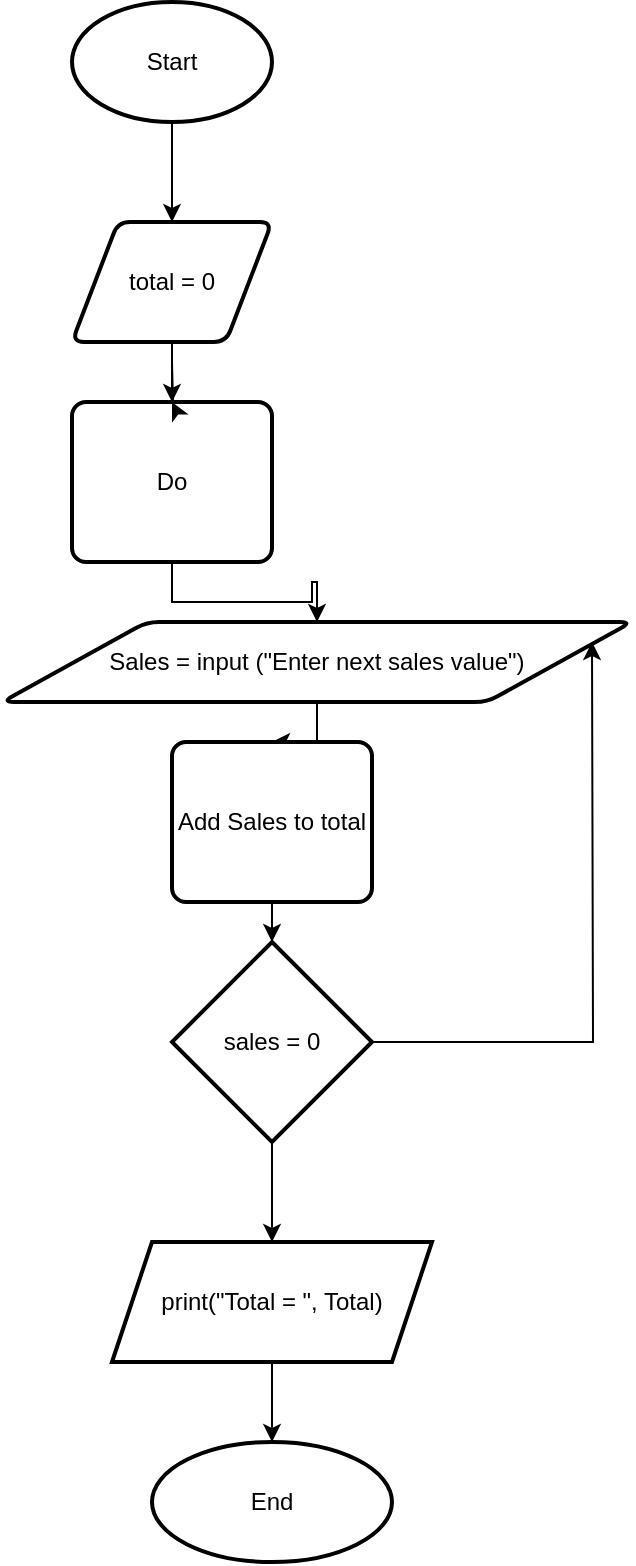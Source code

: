 <mxfile version="15.4.1" type="github">
  <diagram name="Page-1" id="74e2e168-ea6b-b213-b513-2b3c1d86103e">
    <mxGraphModel dx="1673" dy="896" grid="1" gridSize="10" guides="1" tooltips="1" connect="1" arrows="1" fold="1" page="1" pageScale="1" pageWidth="1100" pageHeight="850" background="none" math="0" shadow="0">
      <root>
        <mxCell id="0" />
        <mxCell id="1" parent="0" />
        <mxCell id="sJhnjCqGsnm2pnq1tCPo-7" value="" style="edgeStyle=orthogonalEdgeStyle;rounded=0;orthogonalLoop=1;jettySize=auto;html=1;" edge="1" parent="1" source="sJhnjCqGsnm2pnq1tCPo-3" target="sJhnjCqGsnm2pnq1tCPo-14">
          <mxGeometry relative="1" as="geometry">
            <mxPoint x="90" y="140" as="targetPoint" />
          </mxGeometry>
        </mxCell>
        <mxCell id="sJhnjCqGsnm2pnq1tCPo-3" value="Start" style="strokeWidth=2;html=1;shape=mxgraph.flowchart.start_1;whiteSpace=wrap;" vertex="1" parent="1">
          <mxGeometry x="40" y="40" width="100" height="60" as="geometry" />
        </mxCell>
        <mxCell id="sJhnjCqGsnm2pnq1tCPo-10" value="" style="edgeStyle=orthogonalEdgeStyle;rounded=0;orthogonalLoop=1;jettySize=auto;html=1;" edge="1" parent="1" source="sJhnjCqGsnm2pnq1tCPo-4" target="sJhnjCqGsnm2pnq1tCPo-9">
          <mxGeometry relative="1" as="geometry" />
        </mxCell>
        <mxCell id="sJhnjCqGsnm2pnq1tCPo-4" value="Do" style="rounded=1;whiteSpace=wrap;html=1;absoluteArcSize=1;arcSize=14;strokeWidth=2;" vertex="1" parent="1">
          <mxGeometry x="40" y="240" width="100" height="80" as="geometry" />
        </mxCell>
        <mxCell id="sJhnjCqGsnm2pnq1tCPo-8" value="" style="edgeStyle=orthogonalEdgeStyle;rounded=0;orthogonalLoop=1;jettySize=auto;html=1;" edge="1" parent="1" target="sJhnjCqGsnm2pnq1tCPo-4">
          <mxGeometry relative="1" as="geometry">
            <mxPoint x="90" y="220" as="sourcePoint" />
          </mxGeometry>
        </mxCell>
        <mxCell id="sJhnjCqGsnm2pnq1tCPo-12" value="" style="edgeStyle=orthogonalEdgeStyle;rounded=0;orthogonalLoop=1;jettySize=auto;html=1;" edge="1" parent="1" source="sJhnjCqGsnm2pnq1tCPo-9" target="sJhnjCqGsnm2pnq1tCPo-11">
          <mxGeometry relative="1" as="geometry" />
        </mxCell>
        <mxCell id="sJhnjCqGsnm2pnq1tCPo-9" value="Sales = input (&quot;Enter next sales value&quot;)" style="shape=parallelogram;html=1;strokeWidth=2;perimeter=parallelogramPerimeter;whiteSpace=wrap;rounded=1;arcSize=12;size=0.23;" vertex="1" parent="1">
          <mxGeometry x="5" y="350" width="315" height="40" as="geometry" />
        </mxCell>
        <mxCell id="sJhnjCqGsnm2pnq1tCPo-16" value="" style="edgeStyle=orthogonalEdgeStyle;rounded=0;orthogonalLoop=1;jettySize=auto;html=1;" edge="1" parent="1" source="sJhnjCqGsnm2pnq1tCPo-11" target="sJhnjCqGsnm2pnq1tCPo-13">
          <mxGeometry relative="1" as="geometry" />
        </mxCell>
        <mxCell id="sJhnjCqGsnm2pnq1tCPo-11" value="Add Sales to total" style="rounded=1;whiteSpace=wrap;html=1;absoluteArcSize=1;arcSize=14;strokeWidth=2;" vertex="1" parent="1">
          <mxGeometry x="90" y="410" width="100" height="80" as="geometry" />
        </mxCell>
        <mxCell id="sJhnjCqGsnm2pnq1tCPo-18" style="edgeStyle=orthogonalEdgeStyle;rounded=0;orthogonalLoop=1;jettySize=auto;html=1;exitX=1;exitY=0.5;exitDx=0;exitDy=0;exitPerimeter=0;" edge="1" parent="1" source="sJhnjCqGsnm2pnq1tCPo-13">
          <mxGeometry relative="1" as="geometry">
            <mxPoint x="300" y="360" as="targetPoint" />
          </mxGeometry>
        </mxCell>
        <mxCell id="sJhnjCqGsnm2pnq1tCPo-21" value="" style="edgeStyle=orthogonalEdgeStyle;rounded=0;orthogonalLoop=1;jettySize=auto;html=1;" edge="1" parent="1" source="sJhnjCqGsnm2pnq1tCPo-13" target="sJhnjCqGsnm2pnq1tCPo-20">
          <mxGeometry relative="1" as="geometry" />
        </mxCell>
        <mxCell id="sJhnjCqGsnm2pnq1tCPo-13" value="sales = 0" style="strokeWidth=2;html=1;shape=mxgraph.flowchart.decision;whiteSpace=wrap;" vertex="1" parent="1">
          <mxGeometry x="90" y="510" width="100" height="100" as="geometry" />
        </mxCell>
        <mxCell id="sJhnjCqGsnm2pnq1tCPo-15" value="" style="edgeStyle=orthogonalEdgeStyle;rounded=0;orthogonalLoop=1;jettySize=auto;html=1;" edge="1" parent="1" source="sJhnjCqGsnm2pnq1tCPo-14" target="sJhnjCqGsnm2pnq1tCPo-4">
          <mxGeometry relative="1" as="geometry" />
        </mxCell>
        <mxCell id="sJhnjCqGsnm2pnq1tCPo-14" value="total = 0" style="shape=parallelogram;html=1;strokeWidth=2;perimeter=parallelogramPerimeter;whiteSpace=wrap;rounded=1;arcSize=12;size=0.23;" vertex="1" parent="1">
          <mxGeometry x="40" y="150" width="100" height="60" as="geometry" />
        </mxCell>
        <mxCell id="sJhnjCqGsnm2pnq1tCPo-23" value="" style="edgeStyle=orthogonalEdgeStyle;rounded=0;orthogonalLoop=1;jettySize=auto;html=1;" edge="1" parent="1" source="sJhnjCqGsnm2pnq1tCPo-20" target="sJhnjCqGsnm2pnq1tCPo-22">
          <mxGeometry relative="1" as="geometry" />
        </mxCell>
        <mxCell id="sJhnjCqGsnm2pnq1tCPo-20" value="print(&quot;Total = &quot;, Total)" style="shape=parallelogram;perimeter=parallelogramPerimeter;whiteSpace=wrap;html=1;fixedSize=1;strokeWidth=2;" vertex="1" parent="1">
          <mxGeometry x="60" y="660" width="160" height="60" as="geometry" />
        </mxCell>
        <mxCell id="sJhnjCqGsnm2pnq1tCPo-22" value="End" style="ellipse;whiteSpace=wrap;html=1;strokeWidth=2;" vertex="1" parent="1">
          <mxGeometry x="80" y="760" width="120" height="60" as="geometry" />
        </mxCell>
      </root>
    </mxGraphModel>
  </diagram>
</mxfile>
